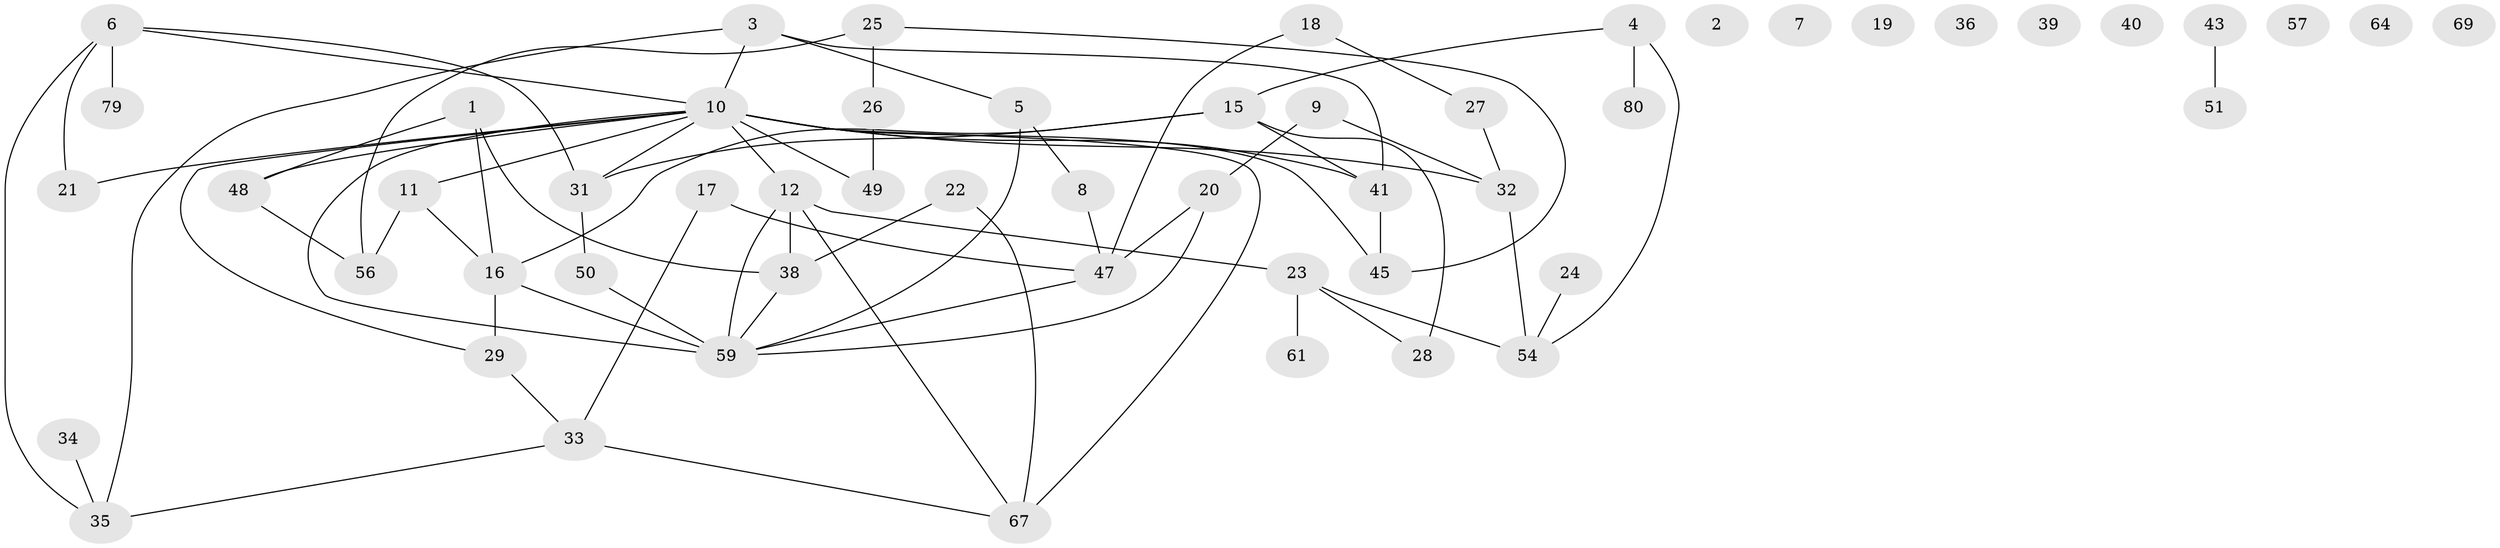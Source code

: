 // original degree distribution, {4: 0.16666666666666666, 0: 0.1, 1: 0.14444444444444443, 3: 0.24444444444444444, 2: 0.23333333333333334, 7: 0.011111111111111112, 5: 0.08888888888888889, 6: 0.011111111111111112}
// Generated by graph-tools (version 1.1) at 2025/16/03/04/25 18:16:34]
// undirected, 54 vertices, 73 edges
graph export_dot {
graph [start="1"]
  node [color=gray90,style=filled];
  1 [super="+71+73"];
  2;
  3 [super="+42"];
  4;
  5;
  6 [super="+30"];
  7;
  8;
  9 [super="+58"];
  10 [super="+52+44+14+13"];
  11;
  12 [super="+46"];
  15 [super="+62"];
  16 [super="+37"];
  17;
  18;
  19;
  20;
  21 [super="+55"];
  22;
  23 [super="+70"];
  24;
  25;
  26;
  27;
  28;
  29 [super="+60"];
  31;
  32;
  33 [super="+63"];
  34;
  35;
  36;
  38;
  39;
  40;
  41 [super="+68"];
  43 [super="+84"];
  45;
  47 [super="+74"];
  48;
  49;
  50;
  51;
  54 [super="+87+77"];
  56 [super="+76+72"];
  57;
  59 [super="+66"];
  61 [super="+88"];
  64;
  67 [super="+85+81+78"];
  69;
  79;
  80;
  1 -- 38;
  1 -- 48;
  1 -- 16;
  3 -- 35;
  3 -- 5;
  3 -- 41;
  3 -- 10;
  4 -- 80;
  4 -- 54;
  4 -- 15;
  5 -- 8;
  5 -- 59;
  6 -- 31;
  6 -- 79;
  6 -- 10;
  6 -- 35;
  6 -- 21;
  8 -- 47;
  9 -- 32;
  9 -- 20;
  10 -- 49 [weight=2];
  10 -- 29;
  10 -- 31;
  10 -- 41;
  10 -- 32;
  10 -- 67;
  10 -- 11;
  10 -- 12 [weight=2];
  10 -- 45;
  10 -- 48;
  10 -- 21 [weight=3];
  10 -- 59;
  11 -- 16 [weight=2];
  11 -- 56;
  12 -- 38 [weight=2];
  12 -- 23;
  12 -- 59;
  12 -- 67;
  15 -- 28;
  15 -- 41;
  15 -- 31;
  15 -- 16;
  16 -- 29;
  16 -- 59 [weight=2];
  17 -- 33;
  17 -- 47;
  18 -- 27;
  18 -- 47;
  20 -- 59;
  20 -- 47;
  22 -- 38;
  22 -- 67;
  23 -- 61;
  23 -- 28;
  23 -- 54;
  24 -- 54;
  25 -- 26;
  25 -- 45;
  25 -- 56;
  26 -- 49;
  27 -- 32;
  29 -- 33;
  31 -- 50;
  32 -- 54;
  33 -- 35;
  33 -- 67;
  34 -- 35;
  38 -- 59;
  41 -- 45;
  43 -- 51;
  47 -- 59;
  48 -- 56;
  50 -- 59;
}
